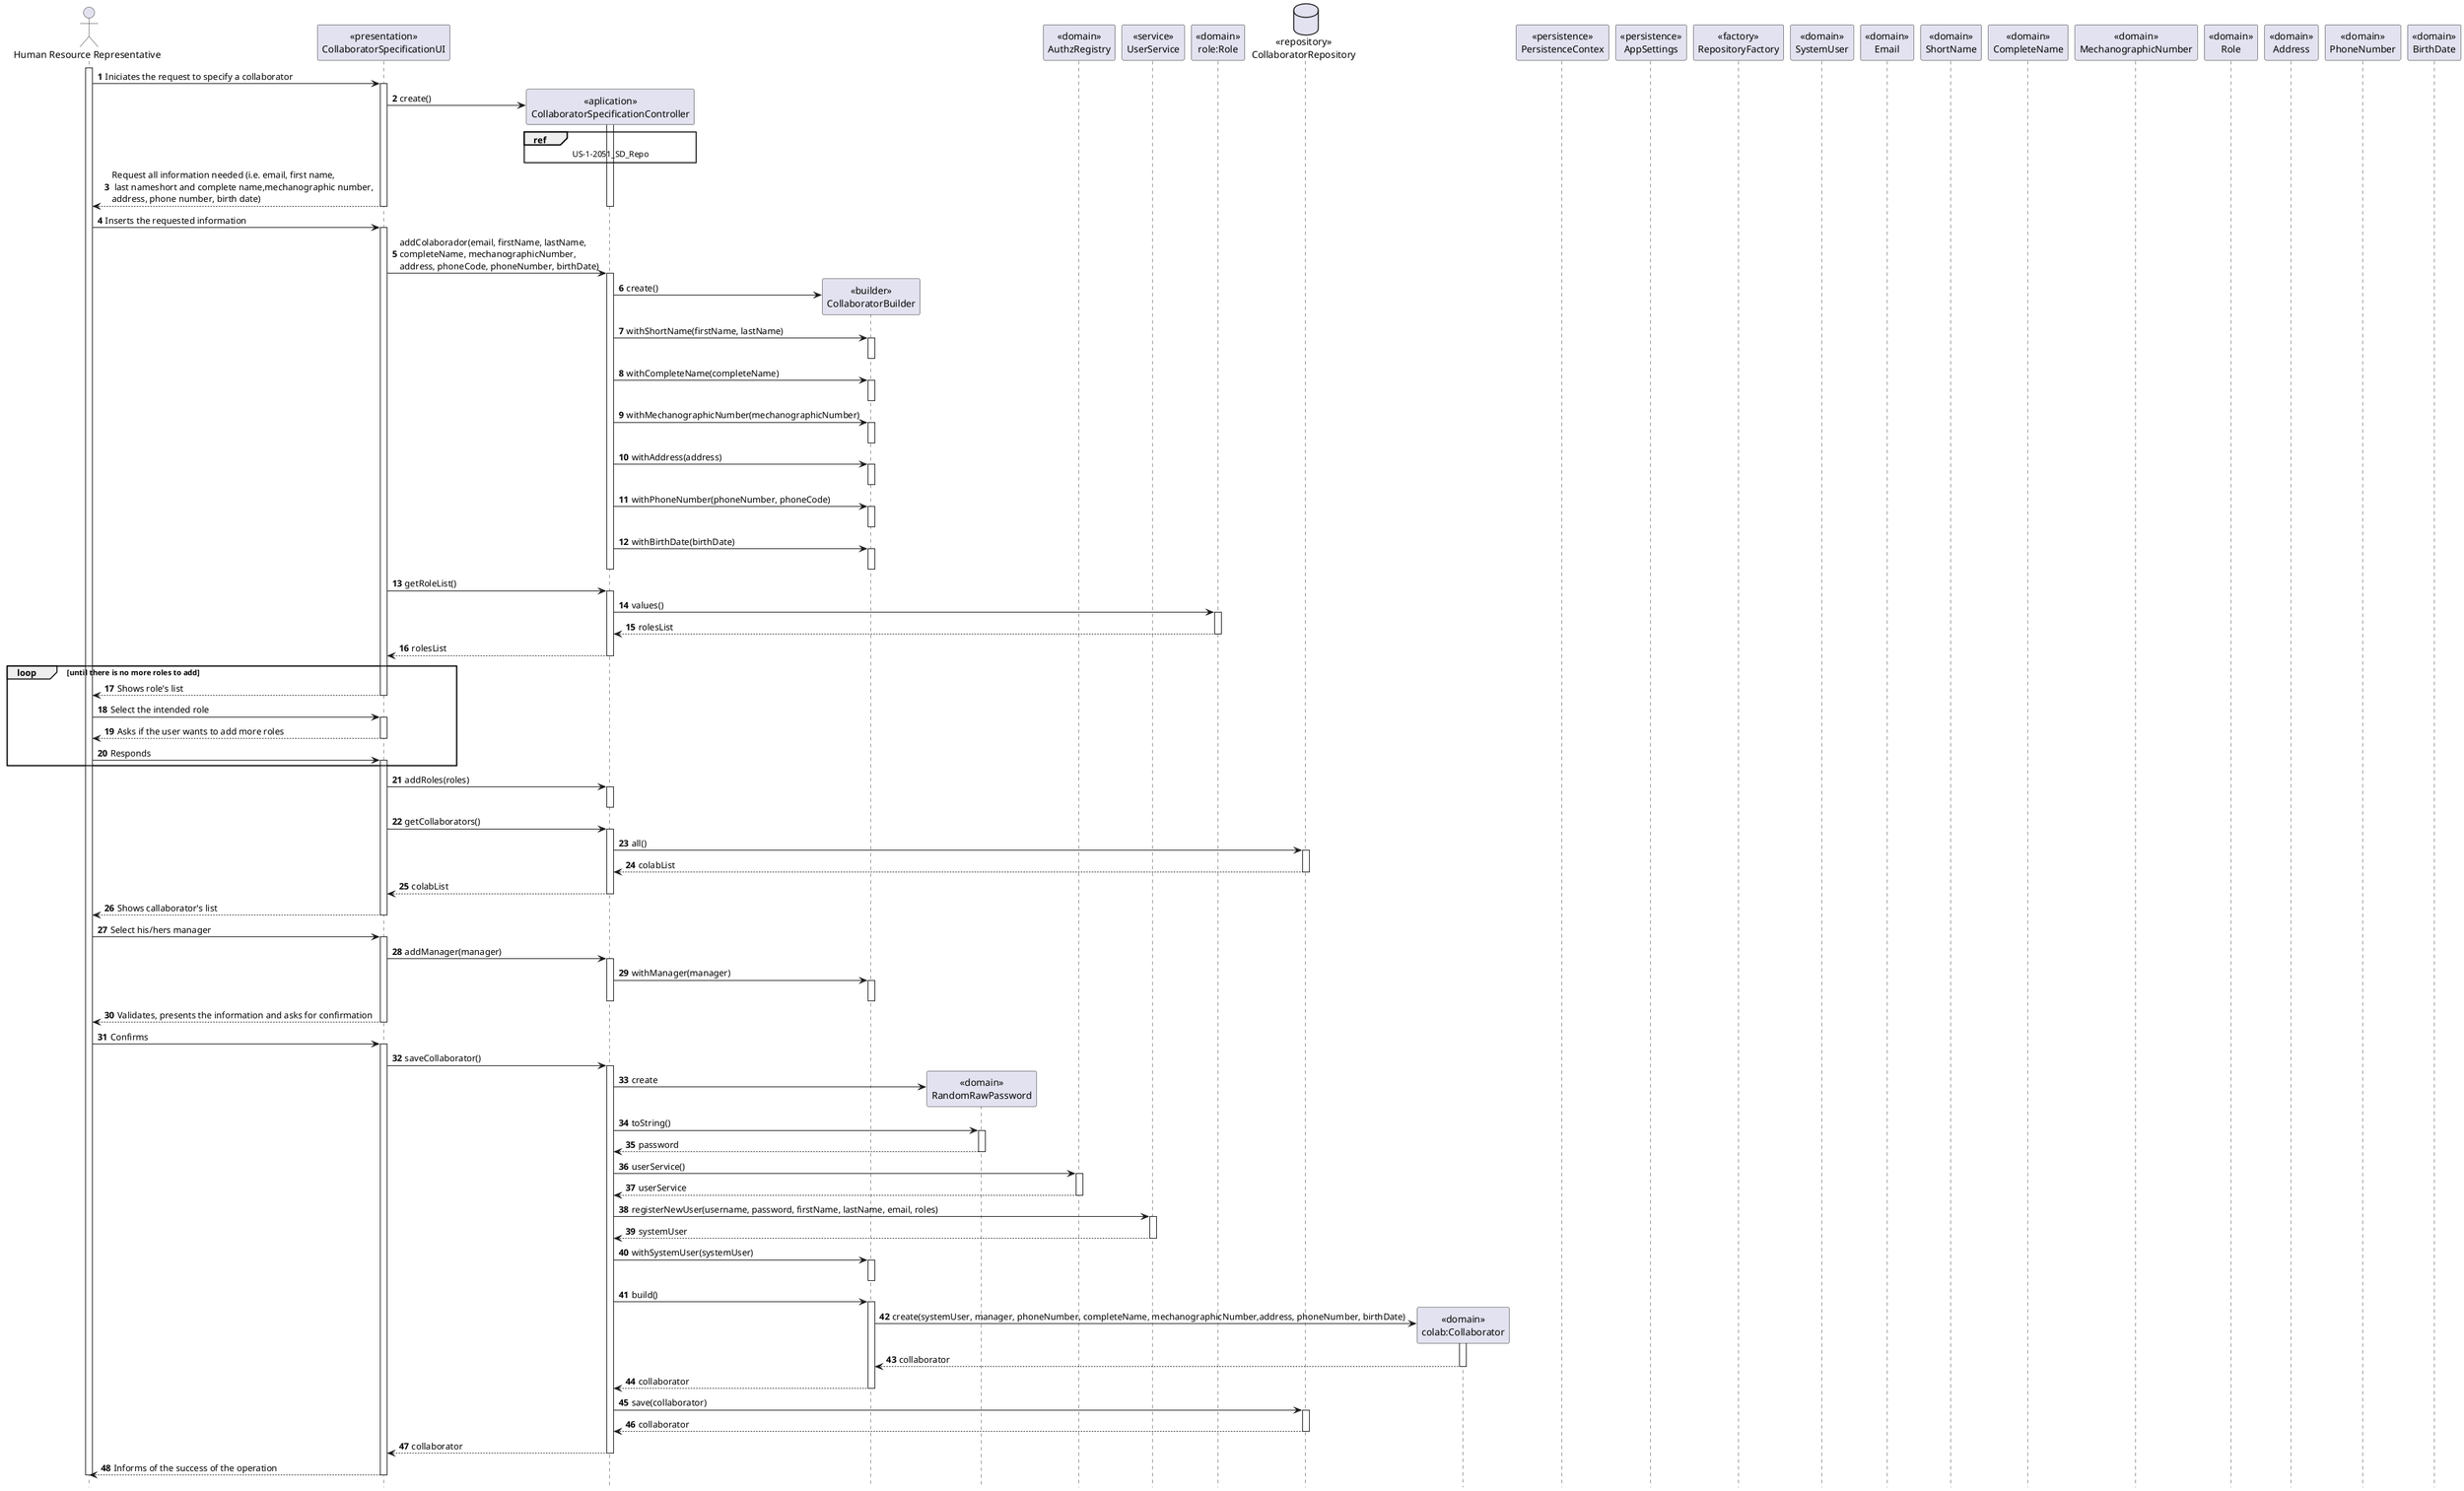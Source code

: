 @startuml
autonumber
hide footbox

actor "Human Resource Representative" as HRR

participant "<<presentation>>\nCollaboratorSpecificationUI" as UI
participant "<<aplication>>\nCollaboratorSpecificationController" as CTRL
participant "<<builder>>\nCollaboratorBuilder" as CB
participant "<<domain>>\nRandomRawPassword" as PASS
participant "<<domain>>\nAuthzRegistry" as AUTH
participant "<<service>>\nUserService" as US
participant "<<domain>>\nrole:Role" as ROLE
database "<<repository>>\nCollaboratorRepository" as CR
participant "<<domain>>\ncolab:Collaborator" as COLAB
participant "<<persistence>>\nPersistenceContex" as PC
participant "<<persistence>>\nAppSettings" as AS
participant "<<factory>>\nRepositoryFactory" as RF
participant "<<domain>>\nSystemUser" as U
participant "<<domain>>\nEmail" as EM
participant "<<domain>>\nShortName" as SN
participant "<<domain>>\nCompleteName" as CN
participant "<<domain>>\nMechanographicNumber" as MN
participant "<<domain>>\nRole" as R
participant "<<domain>>\nAddress" as A
participant "<<domain>>\nPhoneNumber" as PN
participant "<<domain>>\nBirthDate" as BD

activate HRR

HRR-> UI : Iniciates the request to specify a collaborator
activate UI

UI-> CTRL** : create()
activate CTRL
ref over CTRL
US-1-2051_SD_Repo
end ref

UI --> HRR: Request all information needed (i.e. email, first name,\n last nameshort and complete name,mechanographic number, \naddress, phone number, birth date)
deactivate CTRL
deactivate UI
HRR-> UI : Inserts the requested information
activate UI
UI-> CTRL : addColaborador(email, firstName, lastName,\ncompleteName, mechanographicNumber,\naddress, phoneCode, phoneNumber, birthDate)
activate CTRL

CTRL-> CB** : create()
CTRL-> CB : withShortName(firstName, lastName)
activate CB
deactivate CB
CTRL-> CB : withCompleteName(completeName)
activate CB
deactivate CB
CTRL-> CB : withMechanographicNumber(mechanographicNumber)
activate CB
deactivate CB
CTRL-> CB : withAddress(address)
activate CB
deactivate CB
CTRL-> CB : withPhoneNumber(phoneNumber, phoneCode)
activate CB
deactivate CB
CTRL-> CB : withBirthDate(birthDate)
activate CB
deactivate CB
deactivate CTRL

UI-> CTRL : getRoleList()
activate CTRL

CTRL-> ROLE : values()
activate ROLE

ROLE--> CTRL : rolesList
deactivate ROLE
CTRL--> UI : rolesList
deactivate CTRL

loop until there is no more roles to add
UI --> HRR: Shows role's list
deactivate UI

HRR-> UI : Select the intended role
activate UI

UI --> HRR: Asks if the user wants to add more roles
deactivate UI

HRR-> UI : Responds
activate UI
end

UI-> CTRL : addRoles(roles)
activate CTRL


deactivate CTRL

UI-> CTRL : getCollaborators()
activate CTRL
CTRL-> CR : all()
activate CR

CR--> CTRL : colabList
deactivate CR

CTRL--> UI : colabList
deactivate CTRL
deactivate CR

UI --> HRR: Shows callaborator's list
deactivate UI

HRR-> UI : Select his/hers manager
activate UI

UI-> CTRL : addManager(manager)
activate CTRL

CTRL -> CB : withManager(manager)
activate CB
deactivate CB
deactivate CTRL

UI --> HRR: Validates, presents the information and asks for confirmation
deactivate UI

deactivate UI
HRR-> UI : Confirms
activate UI

UI-> CTRL : saveCollaborator()
activate CTRL
CTRL-> PASS** : create
CTRL-> PASS : toString()
activate PASS

PASS--> CTRL : password
deactivate PASS

CTRL-> AUTH : userService()
activate AUTH

AUTH --> CTRL : userService
deactivate AUTH

CTRL-> US : registerNewUser(username, password, firstName, lastName, email, roles)
activate US

US --> CTRL : systemUser
deactivate US

CTRL-> CB : withSystemUser(systemUser)
activate CB
deactivate CB
CTRL-> CB : build()
activate CB
CB-> COLAB** : create(systemUser, manager, phoneNumber, completeName, mechanographicNumber,address, phoneNumber, birthDate)
activate COLAB

COLAB --> CB : collaborator
deactivate COLAB
CB --> CTRL : collaborator
deactivate CB

CTRL-> CR : save(collaborator)
activate CR
CR --> CTRL : collaborator
deactivate CR
CTRL --> UI : collaborator
deactivate CTRL

UI --> HRR: Informs of the success of the operation
deactivate UI
deactivate HRR

@enduml